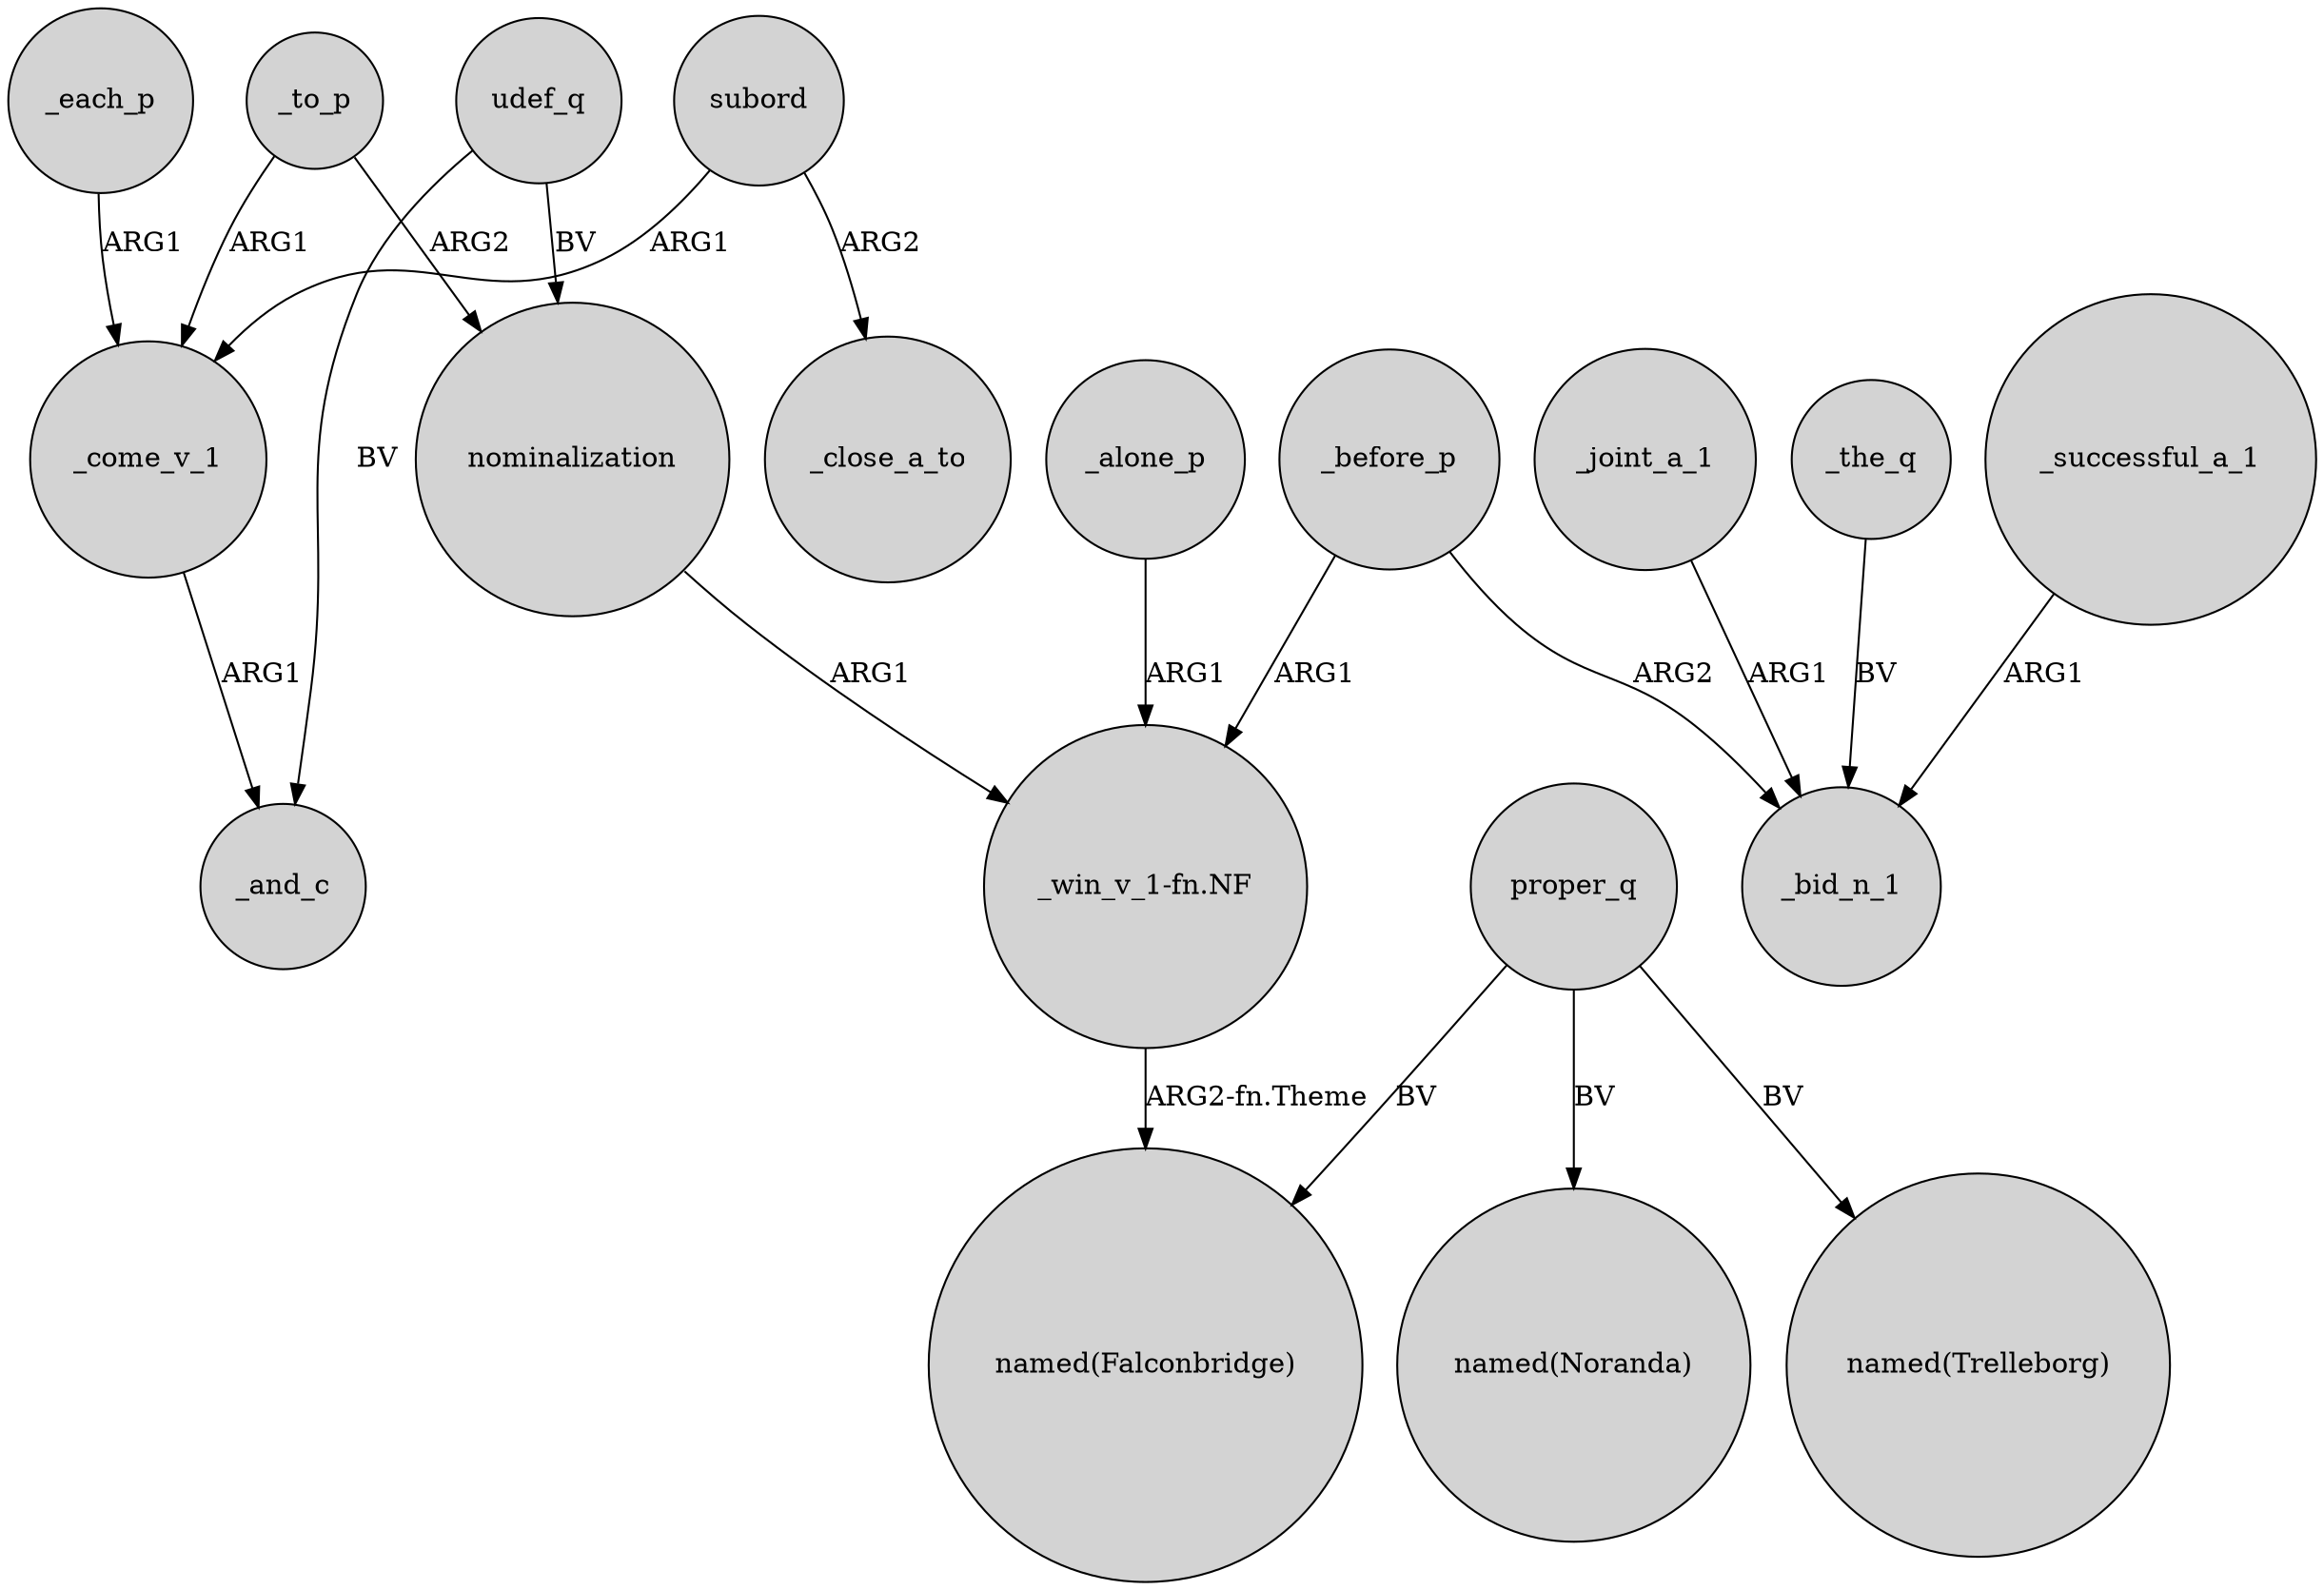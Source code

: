 digraph {
	node [shape=circle style=filled]
	_come_v_1 -> _and_c [label=ARG1]
	_before_p -> _bid_n_1 [label=ARG2]
	_to_p -> _come_v_1 [label=ARG1]
	proper_q -> "named(Falconbridge)" [label=BV]
	subord -> _come_v_1 [label=ARG1]
	_each_p -> _come_v_1 [label=ARG1]
	_joint_a_1 -> _bid_n_1 [label=ARG1]
	"_win_v_1-fn.NF" -> "named(Falconbridge)" [label="ARG2-fn.Theme"]
	_to_p -> nominalization [label=ARG2]
	_before_p -> "_win_v_1-fn.NF" [label=ARG1]
	_alone_p -> "_win_v_1-fn.NF" [label=ARG1]
	udef_q -> nominalization [label=BV]
	proper_q -> "named(Noranda)" [label=BV]
	proper_q -> "named(Trelleborg)" [label=BV]
	_the_q -> _bid_n_1 [label=BV]
	_successful_a_1 -> _bid_n_1 [label=ARG1]
	udef_q -> _and_c [label=BV]
	subord -> _close_a_to [label=ARG2]
	nominalization -> "_win_v_1-fn.NF" [label=ARG1]
}
